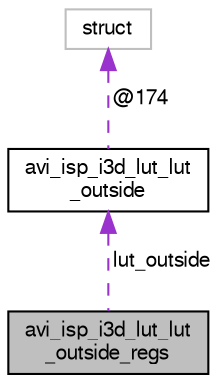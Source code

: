 digraph "avi_isp_i3d_lut_lut_outside_regs"
{
  edge [fontname="FreeSans",fontsize="10",labelfontname="FreeSans",labelfontsize="10"];
  node [fontname="FreeSans",fontsize="10",shape=record];
  Node1 [label="avi_isp_i3d_lut_lut\l_outside_regs",height=0.2,width=0.4,color="black", fillcolor="grey75", style="filled", fontcolor="black"];
  Node2 -> Node1 [dir="back",color="darkorchid3",fontsize="10",style="dashed",label=" lut_outside" ,fontname="FreeSans"];
  Node2 [label="avi_isp_i3d_lut_lut\l_outside",height=0.2,width=0.4,color="black", fillcolor="white", style="filled",URL="$avi__isp__i3d__lut_8h.html#unionavi__isp__i3d__lut__lut__outside"];
  Node3 -> Node2 [dir="back",color="darkorchid3",fontsize="10",style="dashed",label=" @174" ,fontname="FreeSans"];
  Node3 [label="struct",height=0.2,width=0.4,color="grey75", fillcolor="white", style="filled"];
}
